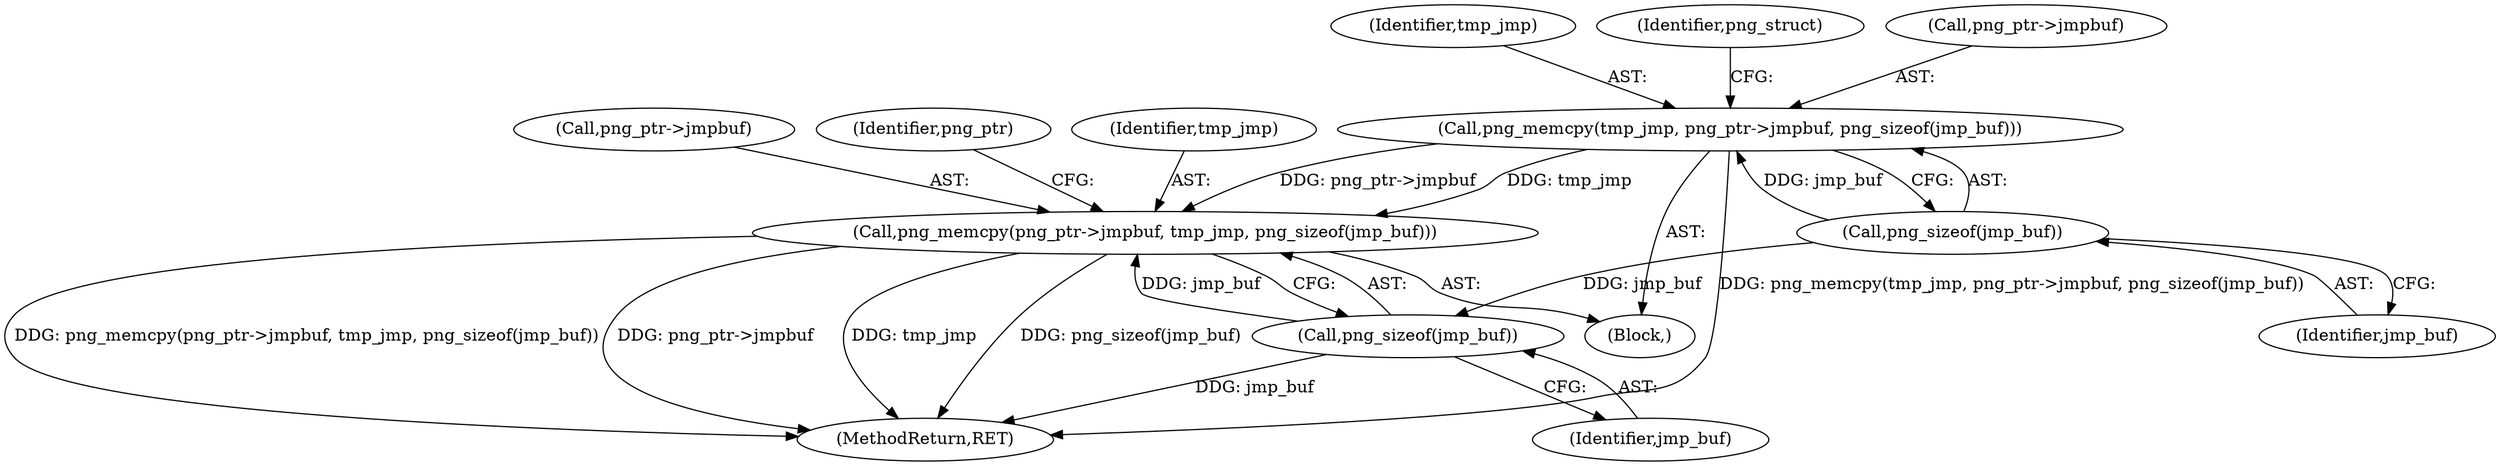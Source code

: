digraph "0_Chrome_7f3d85b096f66870a15b37c2f40b219b2e292693_28@API" {
"1000198" [label="(Call,png_memcpy(png_ptr->jmpbuf, tmp_jmp, png_sizeof(jmp_buf)))"];
"1000158" [label="(Call,png_memcpy(tmp_jmp, png_ptr->jmpbuf, png_sizeof(jmp_buf)))"];
"1000163" [label="(Call,png_sizeof(jmp_buf))"];
"1000203" [label="(Call,png_sizeof(jmp_buf))"];
"1000159" [label="(Identifier,tmp_jmp)"];
"1000198" [label="(Call,png_memcpy(png_ptr->jmpbuf, tmp_jmp, png_sizeof(jmp_buf)))"];
"1000203" [label="(Call,png_sizeof(jmp_buf))"];
"1000199" [label="(Call,png_ptr->jmpbuf)"];
"1000206" [label="(Identifier,png_ptr)"];
"1000164" [label="(Identifier,jmp_buf)"];
"1000110" [label="(Block,)"];
"1000163" [label="(Call,png_sizeof(jmp_buf))"];
"1000168" [label="(Identifier,png_struct)"];
"1000204" [label="(Identifier,jmp_buf)"];
"1000202" [label="(Identifier,tmp_jmp)"];
"1000160" [label="(Call,png_ptr->jmpbuf)"];
"1000158" [label="(Call,png_memcpy(tmp_jmp, png_ptr->jmpbuf, png_sizeof(jmp_buf)))"];
"1000228" [label="(MethodReturn,RET)"];
"1000198" -> "1000110"  [label="AST: "];
"1000198" -> "1000203"  [label="CFG: "];
"1000199" -> "1000198"  [label="AST: "];
"1000202" -> "1000198"  [label="AST: "];
"1000203" -> "1000198"  [label="AST: "];
"1000206" -> "1000198"  [label="CFG: "];
"1000198" -> "1000228"  [label="DDG: png_sizeof(jmp_buf)"];
"1000198" -> "1000228"  [label="DDG: png_ptr->jmpbuf"];
"1000198" -> "1000228"  [label="DDG: tmp_jmp"];
"1000198" -> "1000228"  [label="DDG: png_memcpy(png_ptr->jmpbuf, tmp_jmp, png_sizeof(jmp_buf))"];
"1000158" -> "1000198"  [label="DDG: png_ptr->jmpbuf"];
"1000158" -> "1000198"  [label="DDG: tmp_jmp"];
"1000203" -> "1000198"  [label="DDG: jmp_buf"];
"1000158" -> "1000110"  [label="AST: "];
"1000158" -> "1000163"  [label="CFG: "];
"1000159" -> "1000158"  [label="AST: "];
"1000160" -> "1000158"  [label="AST: "];
"1000163" -> "1000158"  [label="AST: "];
"1000168" -> "1000158"  [label="CFG: "];
"1000158" -> "1000228"  [label="DDG: png_memcpy(tmp_jmp, png_ptr->jmpbuf, png_sizeof(jmp_buf))"];
"1000163" -> "1000158"  [label="DDG: jmp_buf"];
"1000163" -> "1000164"  [label="CFG: "];
"1000164" -> "1000163"  [label="AST: "];
"1000163" -> "1000203"  [label="DDG: jmp_buf"];
"1000203" -> "1000204"  [label="CFG: "];
"1000204" -> "1000203"  [label="AST: "];
"1000203" -> "1000228"  [label="DDG: jmp_buf"];
}
